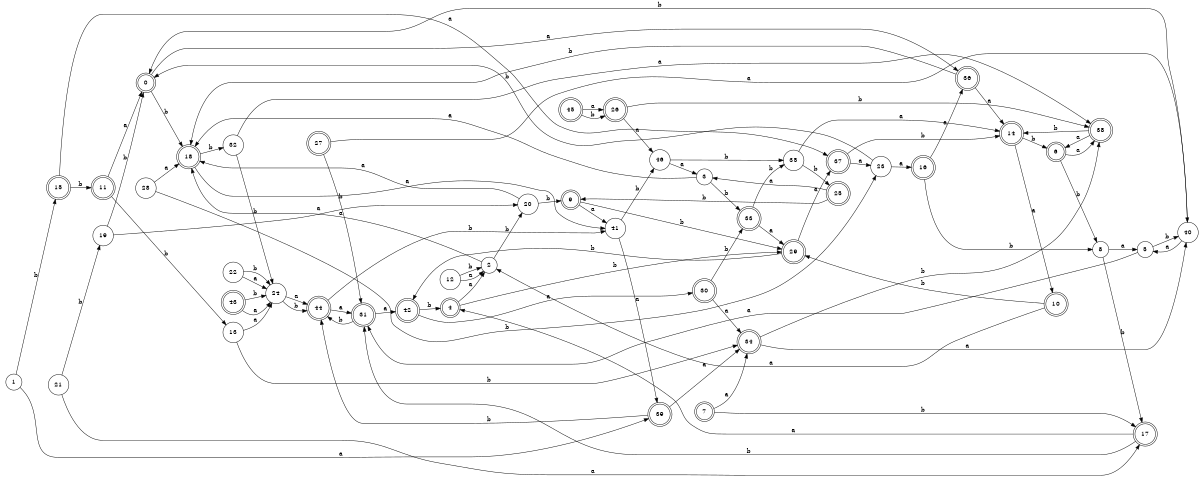 digraph n38_2 {
__start0 [label="" shape="none"];

rankdir=LR;
size="8,5";

s0 [style="rounded,filled", color="black", fillcolor="white" shape="doublecircle", label="0"];
s1 [style="filled", color="black", fillcolor="white" shape="circle", label="1"];
s2 [style="filled", color="black", fillcolor="white" shape="circle", label="2"];
s3 [style="filled", color="black", fillcolor="white" shape="circle", label="3"];
s4 [style="rounded,filled", color="black", fillcolor="white" shape="doublecircle", label="4"];
s5 [style="filled", color="black", fillcolor="white" shape="circle", label="5"];
s6 [style="rounded,filled", color="black", fillcolor="white" shape="doublecircle", label="6"];
s7 [style="rounded,filled", color="black", fillcolor="white" shape="doublecircle", label="7"];
s8 [style="filled", color="black", fillcolor="white" shape="circle", label="8"];
s9 [style="rounded,filled", color="black", fillcolor="white" shape="doublecircle", label="9"];
s10 [style="rounded,filled", color="black", fillcolor="white" shape="doublecircle", label="10"];
s11 [style="rounded,filled", color="black", fillcolor="white" shape="doublecircle", label="11"];
s12 [style="filled", color="black", fillcolor="white" shape="circle", label="12"];
s13 [style="filled", color="black", fillcolor="white" shape="circle", label="13"];
s14 [style="rounded,filled", color="black", fillcolor="white" shape="doublecircle", label="14"];
s15 [style="rounded,filled", color="black", fillcolor="white" shape="doublecircle", label="15"];
s16 [style="rounded,filled", color="black", fillcolor="white" shape="doublecircle", label="16"];
s17 [style="rounded,filled", color="black", fillcolor="white" shape="doublecircle", label="17"];
s18 [style="rounded,filled", color="black", fillcolor="white" shape="doublecircle", label="18"];
s19 [style="filled", color="black", fillcolor="white" shape="circle", label="19"];
s20 [style="filled", color="black", fillcolor="white" shape="circle", label="20"];
s21 [style="filled", color="black", fillcolor="white" shape="circle", label="21"];
s22 [style="filled", color="black", fillcolor="white" shape="circle", label="22"];
s23 [style="filled", color="black", fillcolor="white" shape="circle", label="23"];
s24 [style="filled", color="black", fillcolor="white" shape="circle", label="24"];
s25 [style="rounded,filled", color="black", fillcolor="white" shape="doublecircle", label="25"];
s26 [style="rounded,filled", color="black", fillcolor="white" shape="doublecircle", label="26"];
s27 [style="rounded,filled", color="black", fillcolor="white" shape="doublecircle", label="27"];
s28 [style="filled", color="black", fillcolor="white" shape="circle", label="28"];
s29 [style="rounded,filled", color="black", fillcolor="white" shape="doublecircle", label="29"];
s30 [style="rounded,filled", color="black", fillcolor="white" shape="doublecircle", label="30"];
s31 [style="rounded,filled", color="black", fillcolor="white" shape="doublecircle", label="31"];
s32 [style="filled", color="black", fillcolor="white" shape="circle", label="32"];
s33 [style="rounded,filled", color="black", fillcolor="white" shape="doublecircle", label="33"];
s34 [style="rounded,filled", color="black", fillcolor="white" shape="doublecircle", label="34"];
s35 [style="filled", color="black", fillcolor="white" shape="circle", label="35"];
s36 [style="rounded,filled", color="black", fillcolor="white" shape="doublecircle", label="36"];
s37 [style="rounded,filled", color="black", fillcolor="white" shape="doublecircle", label="37"];
s38 [style="rounded,filled", color="black", fillcolor="white" shape="doublecircle", label="38"];
s39 [style="rounded,filled", color="black", fillcolor="white" shape="doublecircle", label="39"];
s40 [style="filled", color="black", fillcolor="white" shape="circle", label="40"];
s41 [style="filled", color="black", fillcolor="white" shape="circle", label="41"];
s42 [style="rounded,filled", color="black", fillcolor="white" shape="doublecircle", label="42"];
s43 [style="rounded,filled", color="black", fillcolor="white" shape="doublecircle", label="43"];
s44 [style="rounded,filled", color="black", fillcolor="white" shape="doublecircle", label="44"];
s45 [style="rounded,filled", color="black", fillcolor="white" shape="doublecircle", label="45"];
s46 [style="filled", color="black", fillcolor="white" shape="circle", label="46"];
s0 -> s36 [label="a"];
s0 -> s18 [label="b"];
s1 -> s39 [label="a"];
s1 -> s15 [label="b"];
s2 -> s18 [label="a"];
s2 -> s20 [label="b"];
s3 -> s18 [label="a"];
s3 -> s33 [label="b"];
s4 -> s2 [label="a"];
s4 -> s29 [label="b"];
s5 -> s31 [label="a"];
s5 -> s40 [label="b"];
s6 -> s38 [label="a"];
s6 -> s8 [label="b"];
s7 -> s34 [label="a"];
s7 -> s17 [label="b"];
s8 -> s5 [label="a"];
s8 -> s17 [label="b"];
s9 -> s41 [label="a"];
s9 -> s29 [label="b"];
s10 -> s2 [label="a"];
s10 -> s29 [label="b"];
s11 -> s0 [label="a"];
s11 -> s13 [label="b"];
s12 -> s2 [label="a"];
s12 -> s2 [label="b"];
s13 -> s24 [label="a"];
s13 -> s34 [label="b"];
s14 -> s10 [label="a"];
s14 -> s6 [label="b"];
s15 -> s37 [label="a"];
s15 -> s11 [label="b"];
s16 -> s36 [label="a"];
s16 -> s8 [label="b"];
s17 -> s4 [label="a"];
s17 -> s31 [label="b"];
s18 -> s41 [label="a"];
s18 -> s32 [label="b"];
s19 -> s20 [label="a"];
s19 -> s0 [label="b"];
s20 -> s18 [label="a"];
s20 -> s9 [label="b"];
s21 -> s17 [label="a"];
s21 -> s19 [label="b"];
s22 -> s24 [label="a"];
s22 -> s24 [label="b"];
s23 -> s16 [label="a"];
s23 -> s0 [label="b"];
s24 -> s44 [label="a"];
s24 -> s44 [label="b"];
s25 -> s3 [label="a"];
s25 -> s9 [label="b"];
s26 -> s46 [label="a"];
s26 -> s38 [label="b"];
s27 -> s40 [label="a"];
s27 -> s31 [label="b"];
s28 -> s18 [label="a"];
s28 -> s23 [label="b"];
s29 -> s37 [label="a"];
s29 -> s42 [label="b"];
s30 -> s34 [label="a"];
s30 -> s33 [label="b"];
s31 -> s42 [label="a"];
s31 -> s44 [label="b"];
s32 -> s38 [label="a"];
s32 -> s24 [label="b"];
s33 -> s29 [label="a"];
s33 -> s35 [label="b"];
s34 -> s40 [label="a"];
s34 -> s38 [label="b"];
s35 -> s14 [label="a"];
s35 -> s25 [label="b"];
s36 -> s14 [label="a"];
s36 -> s18 [label="b"];
s37 -> s23 [label="a"];
s37 -> s14 [label="b"];
s38 -> s6 [label="a"];
s38 -> s14 [label="b"];
s39 -> s34 [label="a"];
s39 -> s44 [label="b"];
s40 -> s5 [label="a"];
s40 -> s0 [label="b"];
s41 -> s39 [label="a"];
s41 -> s46 [label="b"];
s42 -> s30 [label="a"];
s42 -> s4 [label="b"];
s43 -> s24 [label="a"];
s43 -> s24 [label="b"];
s44 -> s31 [label="a"];
s44 -> s41 [label="b"];
s45 -> s26 [label="a"];
s45 -> s26 [label="b"];
s46 -> s3 [label="a"];
s46 -> s35 [label="b"];

}